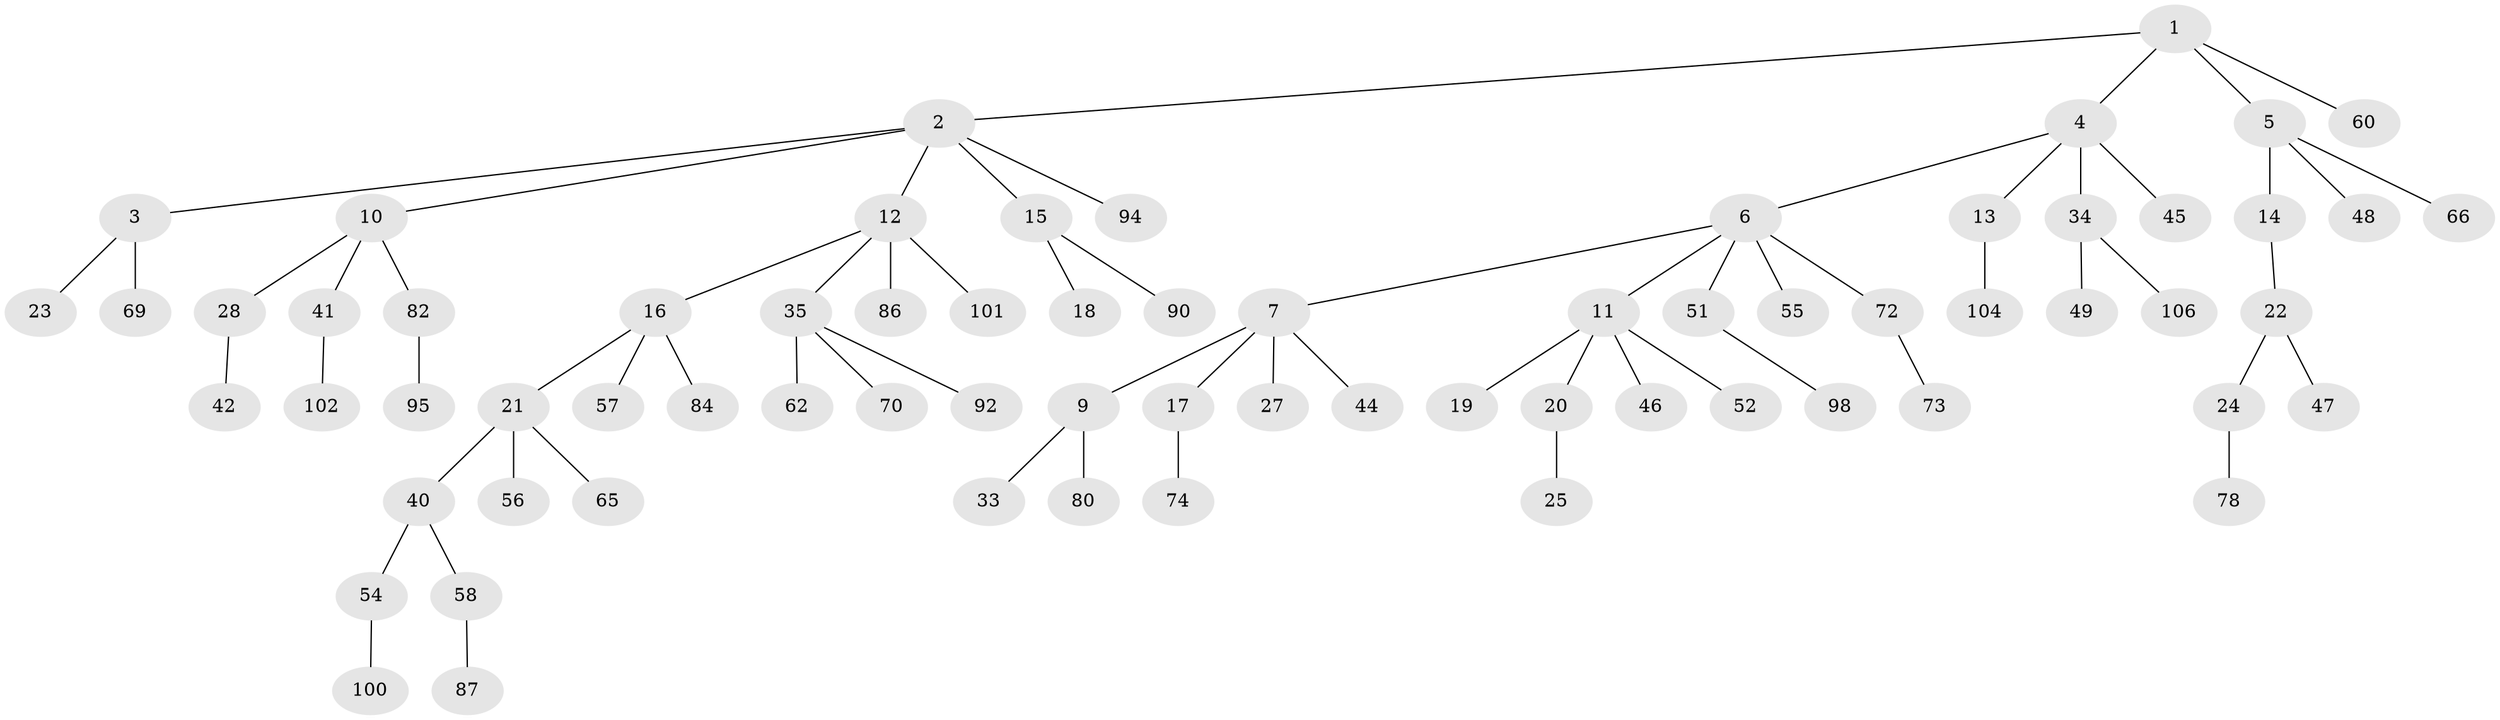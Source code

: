 // original degree distribution, {4: 0.06542056074766354, 6: 0.037383177570093455, 5: 0.028037383177570093, 3: 0.12149532710280374, 2: 0.24299065420560748, 1: 0.5046728971962616}
// Generated by graph-tools (version 1.1) at 2025/42/03/06/25 10:42:05]
// undirected, 70 vertices, 69 edges
graph export_dot {
graph [start="1"]
  node [color=gray90,style=filled];
  1 [super="+36"];
  2;
  3 [super="+38"];
  4 [super="+67"];
  5 [super="+50"];
  6 [super="+8"];
  7 [super="+31"];
  9 [super="+83"];
  10 [super="+29"];
  11 [super="+43"];
  12 [super="+59"];
  13 [super="+37"];
  14;
  15 [super="+26"];
  16;
  17 [super="+71"];
  18 [super="+96"];
  19;
  20 [super="+76"];
  21 [super="+30"];
  22 [super="+107"];
  23 [super="+75"];
  24 [super="+105"];
  25 [super="+32"];
  27;
  28;
  33;
  34 [super="+39"];
  35 [super="+53"];
  40 [super="+103"];
  41;
  42 [super="+79"];
  44;
  45;
  46;
  47 [super="+77"];
  48 [super="+97"];
  49 [super="+63"];
  51 [super="+85"];
  52;
  54 [super="+99"];
  55;
  56;
  57 [super="+61"];
  58 [super="+64"];
  60;
  62;
  65 [super="+68"];
  66;
  69;
  70 [super="+91"];
  72;
  73 [super="+81"];
  74;
  78;
  80;
  82 [super="+93"];
  84;
  86 [super="+89"];
  87 [super="+88"];
  90;
  92;
  94;
  95;
  98;
  100;
  101;
  102;
  104;
  106;
  1 -- 2;
  1 -- 4;
  1 -- 5;
  1 -- 60;
  2 -- 3;
  2 -- 10;
  2 -- 12;
  2 -- 15;
  2 -- 94;
  3 -- 23;
  3 -- 69;
  4 -- 6;
  4 -- 13;
  4 -- 34;
  4 -- 45;
  5 -- 14;
  5 -- 48;
  5 -- 66;
  6 -- 7;
  6 -- 11;
  6 -- 55;
  6 -- 72;
  6 -- 51;
  7 -- 9;
  7 -- 17;
  7 -- 27;
  7 -- 44;
  9 -- 33;
  9 -- 80;
  10 -- 28;
  10 -- 41;
  10 -- 82;
  11 -- 19;
  11 -- 20;
  11 -- 52;
  11 -- 46;
  12 -- 16;
  12 -- 35;
  12 -- 86;
  12 -- 101;
  13 -- 104;
  14 -- 22;
  15 -- 18;
  15 -- 90;
  16 -- 21;
  16 -- 57;
  16 -- 84;
  17 -- 74;
  20 -- 25;
  21 -- 40;
  21 -- 56;
  21 -- 65;
  22 -- 24;
  22 -- 47;
  24 -- 78;
  28 -- 42;
  34 -- 49;
  34 -- 106;
  35 -- 70;
  35 -- 92;
  35 -- 62;
  40 -- 54;
  40 -- 58;
  41 -- 102;
  51 -- 98;
  54 -- 100;
  58 -- 87;
  72 -- 73;
  82 -- 95;
}
